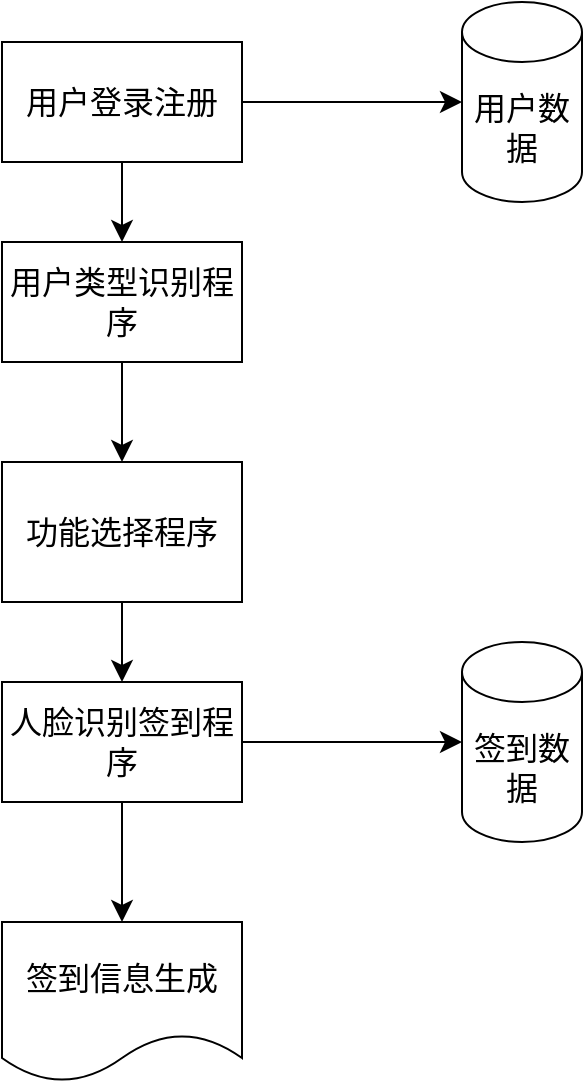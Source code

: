 <mxfile version="22.1.16" type="device">
  <diagram name="第 1 页" id="jSrxMNdjPY7mbC13lUb1">
    <mxGraphModel dx="466" dy="613" grid="1" gridSize="10" guides="1" tooltips="1" connect="1" arrows="1" fold="1" page="1" pageScale="1" pageWidth="827" pageHeight="1169" math="0" shadow="0">
      <root>
        <mxCell id="0" />
        <mxCell id="1" parent="0" />
        <mxCell id="C8zNJD59eOychpIgwqWf-9" style="edgeStyle=none;curved=1;rounded=0;orthogonalLoop=1;jettySize=auto;html=1;entryX=0.5;entryY=0;entryDx=0;entryDy=0;fontSize=12;startSize=8;endSize=8;" edge="1" parent="1" source="C8zNJD59eOychpIgwqWf-1" target="C8zNJD59eOychpIgwqWf-3">
          <mxGeometry relative="1" as="geometry" />
        </mxCell>
        <mxCell id="C8zNJD59eOychpIgwqWf-1" value="用户登录注册" style="rounded=0;whiteSpace=wrap;html=1;fontSize=16;" vertex="1" parent="1">
          <mxGeometry x="60" y="90" width="120" height="60" as="geometry" />
        </mxCell>
        <mxCell id="C8zNJD59eOychpIgwqWf-2" value="用户数据" style="shape=cylinder3;whiteSpace=wrap;html=1;boundedLbl=1;backgroundOutline=1;size=15;fontSize=16;" vertex="1" parent="1">
          <mxGeometry x="290" y="70" width="60" height="100" as="geometry" />
        </mxCell>
        <mxCell id="C8zNJD59eOychpIgwqWf-19" value="" style="edgeStyle=none;curved=1;rounded=0;orthogonalLoop=1;jettySize=auto;html=1;fontSize=12;startSize=8;endSize=8;" edge="1" parent="1" source="C8zNJD59eOychpIgwqWf-3" target="C8zNJD59eOychpIgwqWf-5">
          <mxGeometry relative="1" as="geometry" />
        </mxCell>
        <mxCell id="C8zNJD59eOychpIgwqWf-3" value="用户类型识别程序" style="rounded=0;whiteSpace=wrap;html=1;fontSize=16;" vertex="1" parent="1">
          <mxGeometry x="60" y="190" width="120" height="60" as="geometry" />
        </mxCell>
        <mxCell id="C8zNJD59eOychpIgwqWf-21" style="edgeStyle=none;curved=1;rounded=0;orthogonalLoop=1;jettySize=auto;html=1;exitX=1;exitY=0.5;exitDx=0;exitDy=0;fontSize=12;startSize=8;endSize=8;" edge="1" parent="1" source="C8zNJD59eOychpIgwqWf-4" target="C8zNJD59eOychpIgwqWf-12">
          <mxGeometry relative="1" as="geometry" />
        </mxCell>
        <mxCell id="C8zNJD59eOychpIgwqWf-22" style="edgeStyle=none;curved=1;rounded=0;orthogonalLoop=1;jettySize=auto;html=1;exitX=0.5;exitY=1;exitDx=0;exitDy=0;fontSize=12;startSize=8;endSize=8;" edge="1" parent="1" source="C8zNJD59eOychpIgwqWf-4" target="C8zNJD59eOychpIgwqWf-7">
          <mxGeometry relative="1" as="geometry" />
        </mxCell>
        <mxCell id="C8zNJD59eOychpIgwqWf-4" value="人脸识别签到程序" style="rounded=0;whiteSpace=wrap;html=1;fontSize=16;" vertex="1" parent="1">
          <mxGeometry x="60" y="410" width="120" height="60" as="geometry" />
        </mxCell>
        <mxCell id="C8zNJD59eOychpIgwqWf-20" style="edgeStyle=none;curved=1;rounded=0;orthogonalLoop=1;jettySize=auto;html=1;exitX=0.5;exitY=1;exitDx=0;exitDy=0;entryX=0.5;entryY=0;entryDx=0;entryDy=0;fontSize=12;startSize=8;endSize=8;" edge="1" parent="1" source="C8zNJD59eOychpIgwqWf-5" target="C8zNJD59eOychpIgwqWf-4">
          <mxGeometry relative="1" as="geometry" />
        </mxCell>
        <mxCell id="C8zNJD59eOychpIgwqWf-5" value="功能选择程序" style="rounded=0;whiteSpace=wrap;html=1;fontSize=16;" vertex="1" parent="1">
          <mxGeometry x="60" y="300" width="120" height="70" as="geometry" />
        </mxCell>
        <mxCell id="C8zNJD59eOychpIgwqWf-7" value="签到信息生成" style="shape=document;whiteSpace=wrap;html=1;boundedLbl=1;fontSize=16;" vertex="1" parent="1">
          <mxGeometry x="60" y="530" width="120" height="80" as="geometry" />
        </mxCell>
        <mxCell id="C8zNJD59eOychpIgwqWf-8" style="edgeStyle=none;curved=1;rounded=0;orthogonalLoop=1;jettySize=auto;html=1;exitX=1;exitY=0.5;exitDx=0;exitDy=0;entryX=0;entryY=0.5;entryDx=0;entryDy=0;entryPerimeter=0;fontSize=12;startSize=8;endSize=8;" edge="1" parent="1" source="C8zNJD59eOychpIgwqWf-1" target="C8zNJD59eOychpIgwqWf-2">
          <mxGeometry relative="1" as="geometry" />
        </mxCell>
        <mxCell id="C8zNJD59eOychpIgwqWf-12" value="签到数据" style="shape=cylinder3;whiteSpace=wrap;html=1;boundedLbl=1;backgroundOutline=1;size=15;fontSize=16;" vertex="1" parent="1">
          <mxGeometry x="290" y="390" width="60" height="100" as="geometry" />
        </mxCell>
      </root>
    </mxGraphModel>
  </diagram>
</mxfile>

